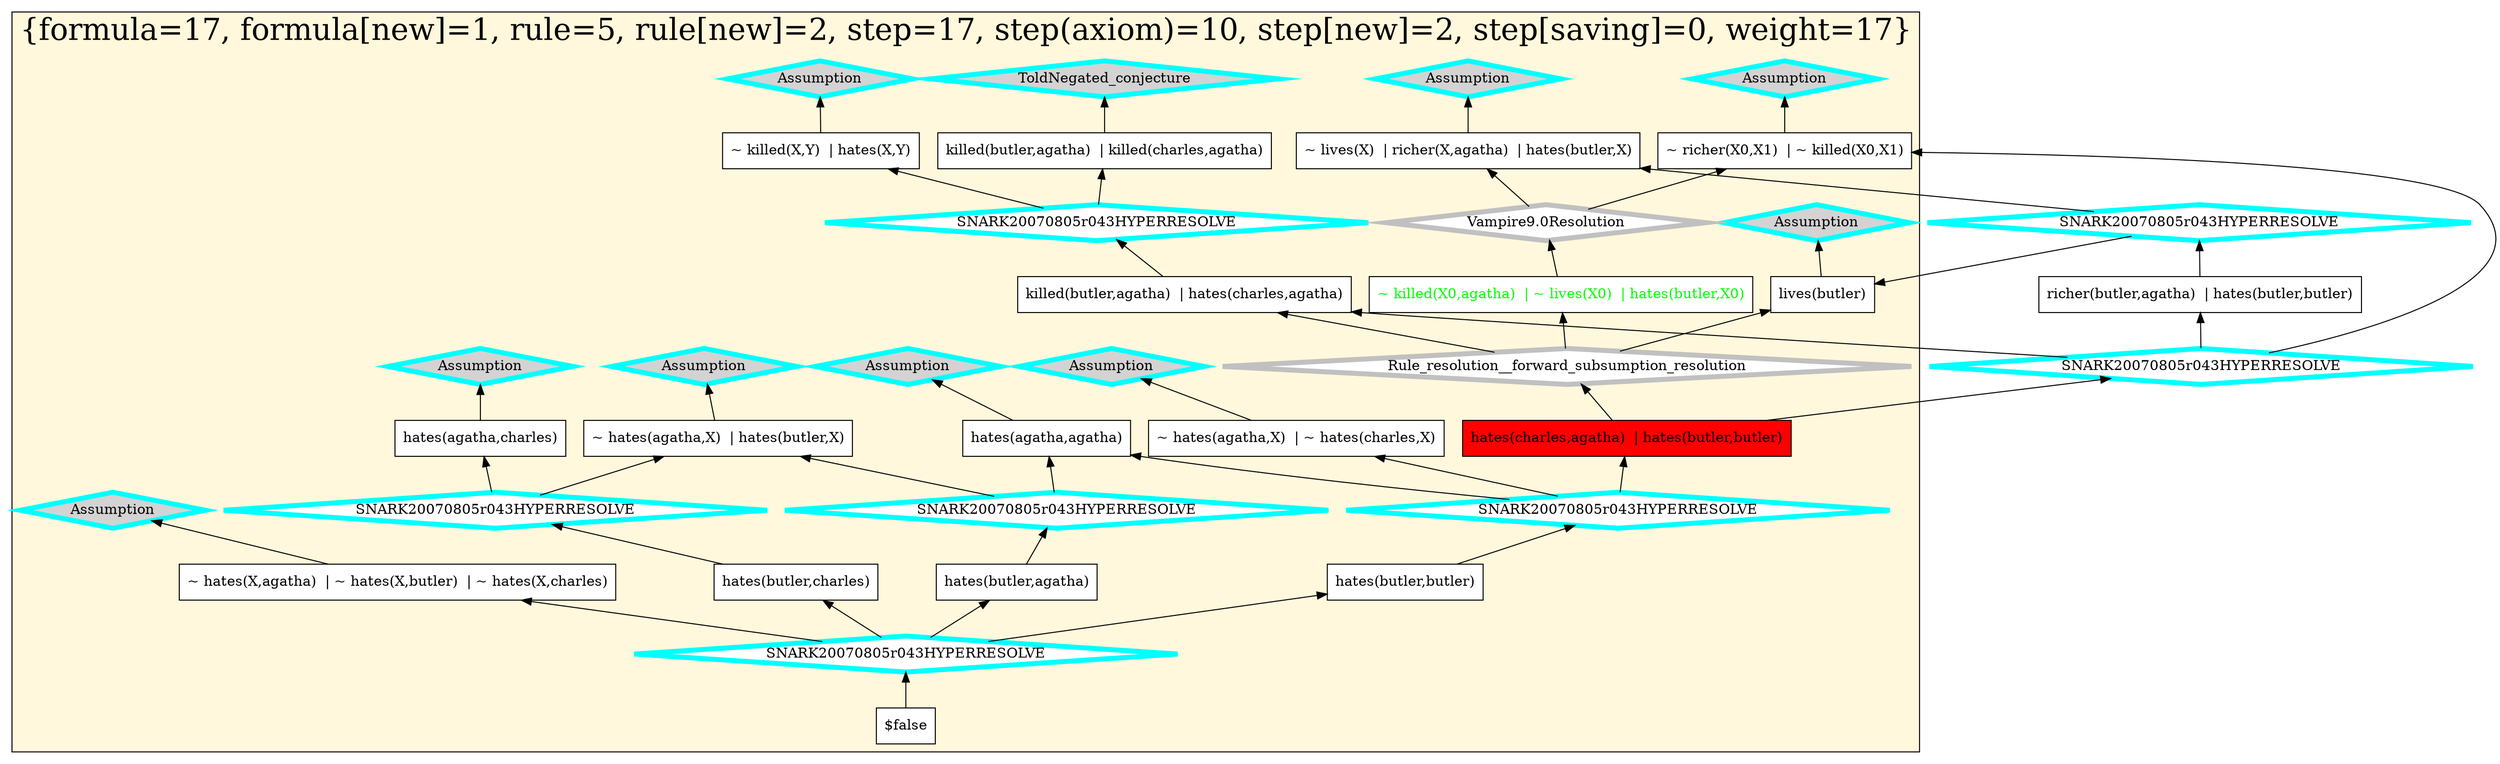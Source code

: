 digraph g 
{ rankdir=BT;
   
  "x_1330" [ URL="http://inference-web.org/proofs/tptp/Solutions/PUZ/PUZ001-1/Vampire---9.0/answer.owl#ns_31_conclusion" color="black" shape="box" label="killed(butler,agatha)  | hates(charles,agatha)" fillcolor="white" style="filled"  ];
  "x_1255" [ URL="http://inference-web.org/proofs/tptp/Solutions/PUZ/PUZ001-1/SNARK---20080805r005/answer.owl#ns_no_one_hates_everyone_conclusion" color="black" shape="box" label="~ hates(X,agatha)  | ~ hates(X,butler)  | ~ hates(X,charles)" fillcolor="white" style="filled"  ];
  "x_1450" [ URL="http://inference-web.org/proofs/tptp/Solutions/PUZ/PUZ001-1/SNARK---20080805r005/answer.owl#ns_killer_hates_victim_conclusion" color="black" shape="box" label="~ killed(X,Y)  | hates(X,Y)" fillcolor="white" style="filled"  ];
  "x_1480" [ URL="http://inference-web.org/proofs/tptp/Solutions/PUZ/PUZ001-1/SNARK---20080805r005/answer.owl#ns_agatha_hates_charles_conclusion" color="black" shape="box" label="hates(agatha,charles)" fillcolor="white" style="filled"  ];
  "x_1605" [ URL="http://inference-web.org/proofs/tptp/Solutions/PUZ/PUZ001-1/SNARK---20080805r005/answer.owl#ns_17_conclusion" color="black" shape="box" label="hates(butler,butler)  | hates(charles,agatha)" fillcolor="red" style="filled"  ];
  "x_1578" [ URL="http://inference-web.org/proofs/tptp/Solutions/PUZ/PUZ001-1/Vampire---9.0/answer.owl#ns_11_conclusion" color="black" shape="box" label="~ lives(X0)  | richer(X0,agatha)  | hates(butler,X0)" fillcolor="white" style="filled"  ];
  "x_1300" [ URL="http://inference-web.org/proofs/tptp/Solutions/PUZ/PUZ001-1/SNARK---20080805r005/answer.owl#ns_different_hates_conclusion" color="black" shape="box" label="~ hates(agatha,X)  | ~ hates(charles,X)" fillcolor="white" style="filled"  ];
  "x_1338" [ URL="http://inference-web.org/proofs/tptp/Solutions/PUZ/PUZ001-1/SNARK---20080805r005/answer.owl#ns_poorer_killer_conclusion" color="black" shape="box" label="~ killed(X,Y)  | ~ richer(X,Y)" fillcolor="white" style="filled"  ];
  "x_1605" [ URL="http://inference-web.org/proofs/tptp/Solutions/PUZ/PUZ001-1/Vampire---9.0/answer.owl#ns_35_conclusion" color="black" shape="box" label="hates(charles,agatha)  | hates(butler,butler)" fillcolor="red" style="filled"  ];
  "x_1519" [ URL="http://inference-web.org/proofs/tptp/Solutions/PUZ/PUZ001-1/SNARK---20080805r005/answer.owl#ns_19_conclusion" color="black" shape="box" label="$false" fillcolor="white" style="filled"  ];
  "x_1427" [ URL="http://inference-web.org/proofs/tptp/Solutions/PUZ/PUZ001-1/SNARK---20080805r005/answer.owl#ns_14_conclusion" color="black" shape="box" label="hates(butler,charles)" fillcolor="white" style="filled"  ];
  "x_1495" [ URL="http://inference-web.org/proofs/tptp/Solutions/PUZ/PUZ001-1/Vampire---9.0/answer.owl#ns_2_conclusion" color="black" shape="box" label="lives(butler)" fillcolor="white" style="filled"  ];
  "x_1378" [ URL="http://inference-web.org/proofs/tptp/Solutions/PUZ/PUZ001-1/SNARK---20080805r005/answer.owl#ns_13_conclusion" color="black" shape="box" label="hates(butler,agatha)" fillcolor="white" style="filled"  ];
  "x_1565" [ URL="http://inference-web.org/proofs/tptp/Solutions/PUZ/PUZ001-1/SNARK---20080805r005/answer.owl#ns_18_conclusion" color="black" shape="box" label="hates(butler,butler)" fillcolor="white" style="filled"  ];
  "x_1484" [ URL="http://inference-web.org/proofs/tptp/Solutions/PUZ/PUZ001-1/SNARK---20080805r005/answer.owl#ns_same_hates_conclusion" color="black" shape="box" label="~ hates(agatha,X)  | hates(butler,X)" fillcolor="white" style="filled"  ];
  "x_1286" [ URL="http://inference-web.org/proofs/tptp/Solutions/PUZ/PUZ001-1/SNARK---20080805r005/answer.owl#ns_agatha_hates_agatha_conclusion" color="black" shape="box" label="hates(agatha,agatha)" fillcolor="white" style="filled"  ];
  "x_1330" [ URL="http://inference-web.org/proofs/tptp/Solutions/PUZ/PUZ001-1/SNARK---20080805r005/answer.owl#ns_15_conclusion" color="black" shape="box" label="killed(butler,agatha)  | hates(charles,agatha)" fillcolor="white" style="filled"  ];
  "x_1577" [ fontcolor="green" URL="http://inference-web.org/proofs/tptp/Solutions/PUZ/PUZ001-1/Vampire---9.0/answer.owl#ns_17_conclusion" color="black" shape="box" label="~ killed(X0,agatha)  | ~ lives(X0)  | hates(butler,X0)" fillcolor="white" style="filled"  ];
  "x_1578" [ URL="http://inference-web.org/proofs/tptp/Solutions/PUZ/PUZ001-1/SNARK---20080805r005/answer.owl#ns_butler_hates_poor_conclusion" color="black" shape="box" label="~ lives(X)  | richer(X,agatha)  | hates(butler,X)" fillcolor="white" style="filled"  ];
  "x_1552" [ URL="http://inference-web.org/proofs/tptp/Solutions/PUZ/PUZ001-1/SNARK---20080805r005/answer.owl#ns_16_conclusion" color="black" shape="box" label="richer(butler,agatha)  | hates(butler,butler)" fillcolor="white" style="filled"  ];
  "x_1291" [ URL="http://inference-web.org/proofs/tptp/Solutions/PUZ/PUZ001-1/SNARK---20080805r005/answer.owl#ns_prove_neither_charles_nor_butler_did_it_conclusion" color="black" shape="box" label="killed(butler,agatha)  | killed(charles,agatha)" fillcolor="white" style="filled"  ];
  "x_1495" [ URL="http://inference-web.org/proofs/tptp/Solutions/PUZ/PUZ001-1/SNARK---20080805r005/answer.owl#ns_butler_conclusion" color="black" shape="box" label="lives(butler)" fillcolor="white" style="filled"  ];
  "x_1338" [ URL="http://inference-web.org/proofs/tptp/Solutions/PUZ/PUZ001-1/Vampire---9.0/answer.owl#ns_13_conclusion" color="black" shape="box" label="~ richer(X0,X1)  | ~ killed(X0,X1)" fillcolor="white" style="filled"  ];
  "490ca8fb:1242f8625f3:-5ff3" [ URL="http://browser.inference-web.org/iwbrowser/BrowseNodeSet?url=http%3A%2F%2Finference-web.org%2Fproofs%2Ftptp%2FSolutions%2FPUZ%2FPUZ001-1%2FSNARK---20080805r005%2Fanswer.owl%23ns_different_hates" color="cyan" shape="diamond" label="Assumption" fillcolor="lightgrey" style="filled" penwidth="5"  ];
  "x_1300" -> "490ca8fb:1242f8625f3:-5ff3";
  "490ca8fb:1242f8625f3:-5ff0" [ URL="http://browser.inference-web.org/iwbrowser/BrowseNodeSet?url=http%3A%2F%2Finference-web.org%2Fproofs%2Ftptp%2FSolutions%2FPUZ%2FPUZ001-1%2FSNARK---20080805r005%2Fanswer.owl%23ns_no_one_hates_everyone" color="cyan" shape="diamond" label="Assumption" fillcolor="lightgrey" style="filled" penwidth="5"  ];
  "x_1255" -> "490ca8fb:1242f8625f3:-5ff0";
  "490ca8fb:1242f8625f3:-5ff6" [ URL="http://browser.inference-web.org/iwbrowser/BrowseNodeSet?url=http%3A%2F%2Finference-web.org%2Fproofs%2Ftptp%2FSolutions%2FPUZ%2FPUZ001-1%2FSNARK---20080805r005%2Fanswer.owl%23ns_poorer_killer" color="cyan" shape="diamond" label="Assumption" fillcolor="lightgrey" style="filled" penwidth="5"  ];
  "x_1338" -> "490ca8fb:1242f8625f3:-5ff6";
  "490ca8fb:1242f8625f3:-601c" [ URL="http://browser.inference-web.org/iwbrowser/BrowseNodeSet?url=http%3A%2F%2Finference-web.org%2Fproofs%2Ftptp%2FSolutions%2FPUZ%2FPUZ001-1%2FSNARK---20080805r005%2Fanswer.owl%23ns_14" color="cyan" shape="diamond" label="SNARK20070805r043HYPERRESOLVE" fillcolor="white" style="filled" penwidth="5"  ];
  "x_1427" -> "490ca8fb:1242f8625f3:-601c";
  "490ca8fb:1242f8625f3:-601c" -> "x_1480";
  "490ca8fb:1242f8625f3:-601c" -> "x_1484";
  "490ca8fb:1242f8625f3:-6010" [ URL="http://browser.inference-web.org/iwbrowser/BrowseNodeSet?url=http%3A%2F%2Finference-web.org%2Fproofs%2Ftptp%2FSolutions%2FPUZ%2FPUZ001-1%2FSNARK---20080805r005%2Fanswer.owl%23ns_18" color="cyan" shape="diamond" label="SNARK20070805r043HYPERRESOLVE" fillcolor="white" style="filled" penwidth="5"  ];
  "x_1565" -> "490ca8fb:1242f8625f3:-6010";
  "490ca8fb:1242f8625f3:-6010" -> "x_1286";
  "490ca8fb:1242f8625f3:-6010" -> "x_1300";
  "490ca8fb:1242f8625f3:-6010" -> "x_1605";
  "490ca8fb:1242f8625f3:-6013" [ URL="http://browser.inference-web.org/iwbrowser/BrowseNodeSet?url=http%3A%2F%2Finference-web.org%2Fproofs%2Ftptp%2FSolutions%2FPUZ%2FPUZ001-1%2FSNARK---20080805r005%2Fanswer.owl%23ns_13" color="cyan" shape="diamond" label="SNARK20070805r043HYPERRESOLVE" fillcolor="white" style="filled" penwidth="5"  ];
  "x_1378" -> "490ca8fb:1242f8625f3:-6013";
  "490ca8fb:1242f8625f3:-6013" -> "x_1286";
  "490ca8fb:1242f8625f3:-6013" -> "x_1484";
  "490ca8fb:1242f8625f3:-5fa7" [ URL="http://browser.inference-web.org/iwbrowser/BrowseNodeSet?url=http%3A%2F%2Finference-web.org%2Fproofs%2Ftptp%2FSolutions%2FPUZ%2FPUZ001-1%2FVampire---9.0%2Fanswer.owl%23ns_35" color="grey" shape="diamond" label="Rule_resolution__forward_subsumption_resolution" fillcolor="white" style="filled" penwidth="5"  ];
  "x_1605" -> "490ca8fb:1242f8625f3:-5fa7";
  "490ca8fb:1242f8625f3:-5fa7" -> "x_1330";
  "490ca8fb:1242f8625f3:-5fa7" -> "x_1495";
  "490ca8fb:1242f8625f3:-5fa7" -> "x_1577";
  "490ca8fb:1242f8625f3:-5f98" [ URL="http://browser.inference-web.org/iwbrowser/BrowseNodeSet?url=http%3A%2F%2Finference-web.org%2Fproofs%2Ftptp%2FSolutions%2FPUZ%2FPUZ001-1%2FVampire---9.0%2Fanswer.owl%23ns_17" color="grey" shape="diamond" label="Vampire9.0Resolution" fillcolor="white" style="filled" penwidth="5"  ];
  "x_1577" -> "490ca8fb:1242f8625f3:-5f98";
  "490ca8fb:1242f8625f3:-5f98" -> "x_1338";
  "490ca8fb:1242f8625f3:-5f98" -> "x_1578";
  "490ca8fb:1242f8625f3:-6024" [ URL="http://browser.inference-web.org/iwbrowser/BrowseNodeSet?url=http%3A%2F%2Finference-web.org%2Fproofs%2Ftptp%2FSolutions%2FPUZ%2FPUZ001-1%2FSNARK---20080805r005%2Fanswer.owl%23ns_agatha_hates_agatha" color="cyan" shape="diamond" label="Assumption" fillcolor="lightgrey" style="filled" penwidth="5"  ];
  "x_1286" -> "490ca8fb:1242f8625f3:-6024";
  "490ca8fb:1242f8625f3:-6016" [ URL="http://browser.inference-web.org/iwbrowser/BrowseNodeSet?url=http%3A%2F%2Finference-web.org%2Fproofs%2Ftptp%2FSolutions%2FPUZ%2FPUZ001-1%2FSNARK---20080805r005%2Fanswer.owl%23ns_same_hates" color="cyan" shape="diamond" label="Assumption" fillcolor="lightgrey" style="filled" penwidth="5"  ];
  "x_1484" -> "490ca8fb:1242f8625f3:-6016";
  "490ca8fb:1242f8625f3:-6019" [ URL="http://browser.inference-web.org/iwbrowser/BrowseNodeSet?url=http%3A%2F%2Finference-web.org%2Fproofs%2Ftptp%2FSolutions%2FPUZ%2FPUZ001-1%2FSNARK---20080805r005%2Fanswer.owl%23ns_agatha_hates_charles" color="cyan" shape="diamond" label="Assumption" fillcolor="lightgrey" style="filled" penwidth="5"  ];
  "x_1480" -> "490ca8fb:1242f8625f3:-6019";
  "490ca8fb:1242f8625f3:-5ffc" [ URL="http://browser.inference-web.org/iwbrowser/BrowseNodeSet?url=http%3A%2F%2Finference-web.org%2Fproofs%2Ftptp%2FSolutions%2FPUZ%2FPUZ001-1%2FSNARK---20080805r005%2Fanswer.owl%23ns_butler" color="cyan" shape="diamond" label="Assumption" fillcolor="lightgrey" style="filled" penwidth="5"  ];
  "x_1495" -> "490ca8fb:1242f8625f3:-5ffc";
  "490ca8fb:1242f8625f3:-6008" [ URL="http://browser.inference-web.org/iwbrowser/BrowseNodeSet?url=http%3A%2F%2Finference-web.org%2Fproofs%2Ftptp%2FSolutions%2FPUZ%2FPUZ001-1%2FSNARK---20080805r005%2Fanswer.owl%23ns_15" color="cyan" shape="diamond" label="SNARK20070805r043HYPERRESOLVE" fillcolor="white" style="filled" penwidth="5"  ];
  "x_1330" -> "490ca8fb:1242f8625f3:-6008";
  "490ca8fb:1242f8625f3:-6008" -> "x_1291";
  "490ca8fb:1242f8625f3:-6008" -> "x_1450";
  "490ca8fb:1242f8625f3:-6002" [ URL="http://browser.inference-web.org/iwbrowser/BrowseNodeSet?url=http%3A%2F%2Finference-web.org%2Fproofs%2Ftptp%2FSolutions%2FPUZ%2FPUZ001-1%2FSNARK---20080805r005%2Fanswer.owl%23ns_killer_hates_victim" color="cyan" shape="diamond" label="Assumption" fillcolor="lightgrey" style="filled" penwidth="5"  ];
  "x_1450" -> "490ca8fb:1242f8625f3:-6002";
  "490ca8fb:1242f8625f3:-600c" [ URL="http://browser.inference-web.org/iwbrowser/BrowseNodeSet?url=http%3A%2F%2Finference-web.org%2Fproofs%2Ftptp%2FSolutions%2FPUZ%2FPUZ001-1%2FSNARK---20080805r005%2Fanswer.owl%23ns_17" color="cyan" shape="diamond" label="SNARK20070805r043HYPERRESOLVE" fillcolor="white" style="filled" penwidth="5"  ];
  "x_1605" -> "490ca8fb:1242f8625f3:-600c";
  "490ca8fb:1242f8625f3:-600c" -> "x_1330";
  "490ca8fb:1242f8625f3:-600c" -> "x_1338";
  "490ca8fb:1242f8625f3:-600c" -> "x_1552";
  "490ca8fb:1242f8625f3:-6021" [ URL="http://browser.inference-web.org/iwbrowser/BrowseNodeSet?url=http%3A%2F%2Finference-web.org%2Fproofs%2Ftptp%2FSolutions%2FPUZ%2FPUZ001-1%2FSNARK---20080805r005%2Fanswer.owl%23answer" color="cyan" shape="diamond" label="SNARK20070805r043HYPERRESOLVE" fillcolor="white" style="filled" penwidth="5"  ];
  "x_1519" -> "490ca8fb:1242f8625f3:-6021";
  "490ca8fb:1242f8625f3:-6021" -> "x_1255";
  "490ca8fb:1242f8625f3:-6021" -> "x_1378";
  "490ca8fb:1242f8625f3:-6021" -> "x_1427";
  "490ca8fb:1242f8625f3:-6021" -> "x_1565";
  "490ca8fb:1242f8625f3:-5fff" [ URL="http://browser.inference-web.org/iwbrowser/BrowseNodeSet?url=http%3A%2F%2Finference-web.org%2Fproofs%2Ftptp%2FSolutions%2FPUZ%2FPUZ001-1%2FSNARK---20080805r005%2Fanswer.owl%23ns_16" color="cyan" shape="diamond" label="SNARK20070805r043HYPERRESOLVE" fillcolor="white" style="filled" penwidth="5"  ];
  "x_1552" -> "490ca8fb:1242f8625f3:-5fff";
  "490ca8fb:1242f8625f3:-5fff" -> "x_1495";
  "490ca8fb:1242f8625f3:-5fff" -> "x_1578";
  "490ca8fb:1242f8625f3:-5ff9" [ URL="http://browser.inference-web.org/iwbrowser/BrowseNodeSet?url=http%3A%2F%2Finference-web.org%2Fproofs%2Ftptp%2FSolutions%2FPUZ%2FPUZ001-1%2FSNARK---20080805r005%2Fanswer.owl%23ns_butler_hates_poor" color="cyan" shape="diamond" label="Assumption" fillcolor="lightgrey" style="filled" penwidth="5"  ];
  "x_1578" -> "490ca8fb:1242f8625f3:-5ff9";
  "490ca8fb:1242f8625f3:-6005" [ URL="http://browser.inference-web.org/iwbrowser/BrowseNodeSet?url=http%3A%2F%2Finference-web.org%2Fproofs%2Ftptp%2FSolutions%2FPUZ%2FPUZ001-1%2FSNARK---20080805r005%2Fanswer.owl%23ns_prove_neither_charles_nor_butler_did_it" color="cyan" shape="diamond" label="ToldNegated_conjecture" fillcolor="lightgrey" style="filled" penwidth="5"  ];
  "x_1291" -> "490ca8fb:1242f8625f3:-6005";
  
 subgraph cluster_opt 
{ labelloc=b label="{formula=17, formula[new]=1, rule=5, rule[new]=2, step=17, step(axiom)=10, step[new]=2, step[saving]=0, weight=17}" 
 fontsize=30 fillcolor=cornsilk style=filled 
  x_1255 ; x_1427 ; x_1495 ; x_1338 ; x_1578 ; x_1577 ; x_1330 ; x_1605 ; x_1300 ; x_1565 ; x_1291 ; x_1519 ; x_1484 ; x_1450 ; x_1286 ; x_1378 ; x_1480 ; "490ca8fb:1242f8625f3:-5ff3" ;
 "490ca8fb:1242f8625f3:-5ff0" ;
 "490ca8fb:1242f8625f3:-5ff6" ;
 "490ca8fb:1242f8625f3:-601c" ;
 "490ca8fb:1242f8625f3:-6010" ;
 "490ca8fb:1242f8625f3:-6013" ;
 "490ca8fb:1242f8625f3:-5fa7" ;
 "490ca8fb:1242f8625f3:-5f98" ;
 "490ca8fb:1242f8625f3:-6024" ;
 "490ca8fb:1242f8625f3:-6016" ;
 "490ca8fb:1242f8625f3:-6019" ;
 "490ca8fb:1242f8625f3:-5ffc" ;
 "490ca8fb:1242f8625f3:-6008" ;
 "490ca8fb:1242f8625f3:-6002" ;
 "490ca8fb:1242f8625f3:-6021" ;
 "490ca8fb:1242f8625f3:-5ff9" ;
 "490ca8fb:1242f8625f3:-6005" ;
 
}
 
}
